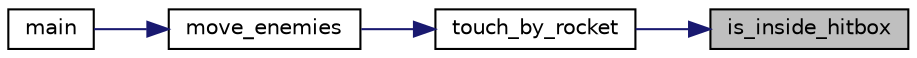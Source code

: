 digraph "is_inside_hitbox"
{
 // LATEX_PDF_SIZE
  edge [fontname="Helvetica",fontsize="10",labelfontname="Helvetica",labelfontsize="10"];
  node [fontname="Helvetica",fontsize="10",shape=record];
  rankdir="RL";
  Node1 [label="is_inside_hitbox",height=0.2,width=0.4,color="black", fillcolor="grey75", style="filled", fontcolor="black",tooltip="Function that check if the rocket touch the enemy."];
  Node1 -> Node2 [dir="back",color="midnightblue",fontsize="10",style="solid"];
  Node2 [label="touch_by_rocket",height=0.2,width=0.4,color="black", fillcolor="white", style="filled",URL="$enemies__controller_8c.html#a4db27b2e569063ee7bd07f9837e5fb88",tooltip="Function that check if the rocket touch the enemy."];
  Node2 -> Node3 [dir="back",color="midnightblue",fontsize="10",style="solid"];
  Node3 [label="move_enemies",height=0.2,width=0.4,color="black", fillcolor="white", style="filled",URL="$enemies__controller_8h.html#ad6d942feaf487fc2a0fdba53584d00be",tooltip="Function that manage the enemies."];
  Node3 -> Node4 [dir="back",color="midnightblue",fontsize="10",style="solid"];
  Node4 [label="main",height=0.2,width=0.4,color="black", fillcolor="white", style="filled",URL="$main_8c.html#abf9e6b7e6f15df4b525a2e7705ba3089",tooltip="Main function of the project contain the game loop."];
}
